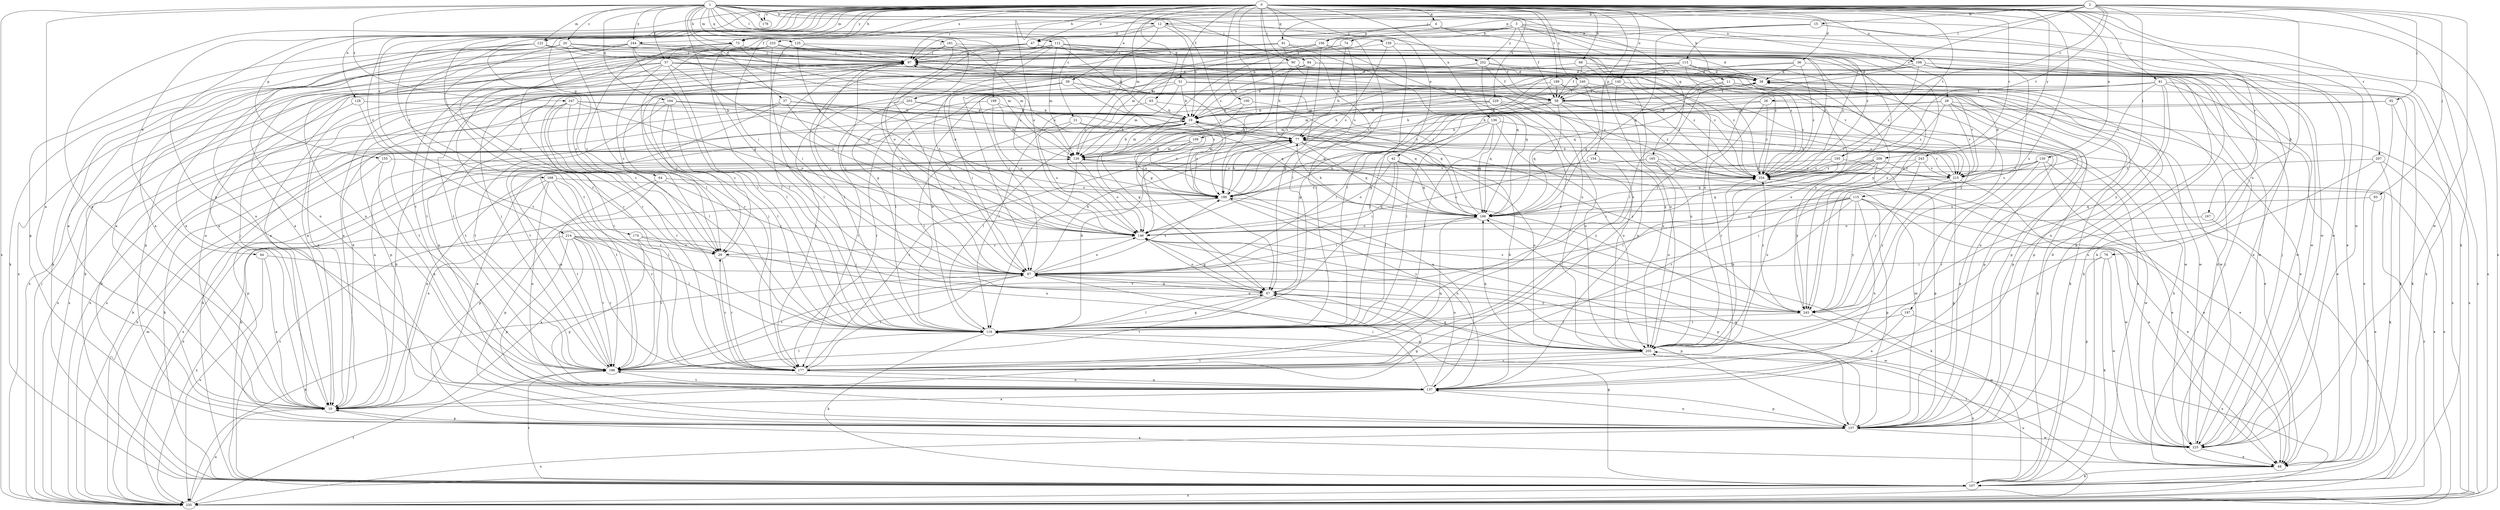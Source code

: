 strict digraph  {
0;
1;
2;
3;
4;
10;
11;
12;
15;
19;
20;
21;
26;
28;
29;
36;
37;
38;
39;
42;
44;
47;
48;
51;
57;
58;
63;
64;
67;
68;
73;
74;
76;
77;
81;
84;
87;
90;
91;
92;
93;
97;
100;
107;
109;
112;
113;
115;
116;
122;
125;
126;
128;
130;
136;
137;
145;
146;
154;
155;
156;
157;
159;
161;
164;
165;
166;
167;
168;
174;
177;
178;
186;
189;
193;
196;
197;
198;
199;
203;
205;
206;
207;
214;
215;
225;
229;
233;
235;
240;
243;
244;
245;
247;
252;
254;
0 -> 4  [label=a];
0 -> 10  [label=a];
0 -> 11  [label=b];
0 -> 36  [label=d];
0 -> 39  [label=e];
0 -> 42  [label=e];
0 -> 44  [label=e];
0 -> 47  [label=e];
0 -> 51  [label=f];
0 -> 63  [label=g];
0 -> 64  [label=g];
0 -> 67  [label=g];
0 -> 68  [label=h];
0 -> 73  [label=h];
0 -> 81  [label=i];
0 -> 84  [label=i];
0 -> 87  [label=i];
0 -> 100  [label=k];
0 -> 107  [label=k];
0 -> 109  [label=l];
0 -> 122  [label=m];
0 -> 128  [label=n];
0 -> 130  [label=n];
0 -> 136  [label=n];
0 -> 137  [label=n];
0 -> 145  [label=o];
0 -> 146  [label=o];
0 -> 154  [label=p];
0 -> 155  [label=p];
0 -> 159  [label=q];
0 -> 167  [label=r];
0 -> 168  [label=r];
0 -> 174  [label=r];
0 -> 177  [label=r];
0 -> 178  [label=s];
0 -> 189  [label=t];
0 -> 193  [label=t];
0 -> 197  [label=u];
0 -> 198  [label=u];
0 -> 206  [label=v];
0 -> 207  [label=v];
0 -> 214  [label=v];
0 -> 229  [label=x];
0 -> 233  [label=x];
0 -> 235  [label=x];
0 -> 240  [label=y];
0 -> 243  [label=y];
0 -> 244  [label=y];
1 -> 10  [label=a];
1 -> 12  [label=b];
1 -> 20  [label=c];
1 -> 21  [label=c];
1 -> 37  [label=d];
1 -> 57  [label=f];
1 -> 67  [label=g];
1 -> 73  [label=h];
1 -> 90  [label=j];
1 -> 112  [label=l];
1 -> 122  [label=m];
1 -> 125  [label=m];
1 -> 161  [label=q];
1 -> 164  [label=q];
1 -> 165  [label=q];
1 -> 178  [label=s];
1 -> 186  [label=s];
1 -> 198  [label=u];
1 -> 199  [label=u];
1 -> 203  [label=u];
1 -> 225  [label=w];
1 -> 235  [label=x];
1 -> 244  [label=y];
1 -> 247  [label=z];
1 -> 252  [label=z];
2 -> 12  [label=b];
2 -> 15  [label=b];
2 -> 26  [label=c];
2 -> 73  [label=h];
2 -> 91  [label=j];
2 -> 92  [label=j];
2 -> 93  [label=j];
2 -> 97  [label=j];
2 -> 113  [label=l];
2 -> 115  [label=l];
2 -> 126  [label=m];
2 -> 156  [label=p];
2 -> 177  [label=r];
2 -> 193  [label=t];
2 -> 205  [label=u];
2 -> 225  [label=w];
3 -> 19  [label=b];
3 -> 28  [label=c];
3 -> 57  [label=f];
3 -> 58  [label=f];
3 -> 74  [label=h];
3 -> 76  [label=h];
3 -> 196  [label=t];
3 -> 245  [label=y];
3 -> 252  [label=z];
3 -> 254  [label=z];
4 -> 97  [label=j];
4 -> 156  [label=p];
4 -> 205  [label=u];
4 -> 225  [label=w];
10 -> 19  [label=b];
10 -> 38  [label=d];
10 -> 67  [label=g];
10 -> 97  [label=j];
10 -> 157  [label=p];
11 -> 58  [label=f];
11 -> 107  [label=k];
11 -> 146  [label=o];
11 -> 157  [label=p];
11 -> 186  [label=s];
11 -> 254  [label=z];
12 -> 19  [label=b];
12 -> 47  [label=e];
12 -> 87  [label=i];
12 -> 107  [label=k];
12 -> 116  [label=l];
12 -> 146  [label=o];
15 -> 47  [label=e];
15 -> 48  [label=e];
15 -> 126  [label=m];
15 -> 166  [label=q];
15 -> 225  [label=w];
19 -> 77  [label=h];
19 -> 97  [label=j];
19 -> 116  [label=l];
19 -> 126  [label=m];
19 -> 186  [label=s];
19 -> 215  [label=v];
20 -> 10  [label=a];
20 -> 29  [label=c];
20 -> 48  [label=e];
20 -> 97  [label=j];
20 -> 107  [label=k];
20 -> 116  [label=l];
20 -> 126  [label=m];
20 -> 137  [label=n];
20 -> 205  [label=u];
21 -> 77  [label=h];
21 -> 116  [label=l];
21 -> 146  [label=o];
21 -> 245  [label=y];
26 -> 19  [label=b];
26 -> 116  [label=l];
26 -> 137  [label=n];
26 -> 177  [label=r];
26 -> 254  [label=z];
28 -> 19  [label=b];
28 -> 107  [label=k];
28 -> 126  [label=m];
28 -> 146  [label=o];
28 -> 157  [label=p];
28 -> 215  [label=v];
28 -> 235  [label=x];
28 -> 254  [label=z];
29 -> 87  [label=i];
29 -> 177  [label=r];
36 -> 19  [label=b];
36 -> 38  [label=d];
36 -> 58  [label=f];
36 -> 107  [label=k];
36 -> 254  [label=z];
37 -> 19  [label=b];
37 -> 146  [label=o];
37 -> 166  [label=q];
37 -> 196  [label=t];
37 -> 235  [label=x];
38 -> 58  [label=f];
38 -> 107  [label=k];
38 -> 225  [label=w];
39 -> 29  [label=c];
39 -> 58  [label=f];
39 -> 87  [label=i];
39 -> 157  [label=p];
39 -> 186  [label=s];
39 -> 254  [label=z];
42 -> 87  [label=i];
42 -> 116  [label=l];
42 -> 146  [label=o];
42 -> 157  [label=p];
42 -> 166  [label=q];
42 -> 254  [label=z];
44 -> 10  [label=a];
44 -> 87  [label=i];
44 -> 235  [label=x];
47 -> 38  [label=d];
47 -> 97  [label=j];
47 -> 196  [label=t];
47 -> 235  [label=x];
47 -> 254  [label=z];
48 -> 10  [label=a];
48 -> 97  [label=j];
48 -> 107  [label=k];
48 -> 116  [label=l];
51 -> 19  [label=b];
51 -> 58  [label=f];
51 -> 116  [label=l];
51 -> 126  [label=m];
51 -> 157  [label=p];
51 -> 177  [label=r];
51 -> 225  [label=w];
57 -> 29  [label=c];
57 -> 38  [label=d];
57 -> 116  [label=l];
57 -> 146  [label=o];
57 -> 157  [label=p];
57 -> 196  [label=t];
57 -> 225  [label=w];
57 -> 235  [label=x];
57 -> 254  [label=z];
58 -> 19  [label=b];
58 -> 48  [label=e];
58 -> 67  [label=g];
58 -> 77  [label=h];
58 -> 166  [label=q];
58 -> 205  [label=u];
58 -> 254  [label=z];
63 -> 10  [label=a];
63 -> 19  [label=b];
63 -> 166  [label=q];
64 -> 87  [label=i];
64 -> 157  [label=p];
64 -> 186  [label=s];
64 -> 196  [label=t];
67 -> 116  [label=l];
67 -> 146  [label=o];
67 -> 196  [label=t];
67 -> 245  [label=y];
68 -> 38  [label=d];
68 -> 87  [label=i];
68 -> 186  [label=s];
68 -> 205  [label=u];
73 -> 29  [label=c];
73 -> 97  [label=j];
73 -> 107  [label=k];
73 -> 116  [label=l];
73 -> 126  [label=m];
74 -> 10  [label=a];
74 -> 77  [label=h];
74 -> 97  [label=j];
74 -> 186  [label=s];
76 -> 87  [label=i];
76 -> 107  [label=k];
76 -> 157  [label=p];
76 -> 225  [label=w];
77 -> 126  [label=m];
77 -> 157  [label=p];
77 -> 166  [label=q];
77 -> 177  [label=r];
77 -> 196  [label=t];
77 -> 205  [label=u];
77 -> 215  [label=v];
81 -> 48  [label=e];
81 -> 58  [label=f];
81 -> 67  [label=g];
81 -> 107  [label=k];
81 -> 137  [label=n];
81 -> 196  [label=t];
81 -> 215  [label=v];
81 -> 245  [label=y];
84 -> 10  [label=a];
84 -> 19  [label=b];
84 -> 38  [label=d];
84 -> 157  [label=p];
84 -> 186  [label=s];
87 -> 67  [label=g];
87 -> 77  [label=h];
87 -> 97  [label=j];
87 -> 146  [label=o];
87 -> 157  [label=p];
87 -> 186  [label=s];
87 -> 196  [label=t];
87 -> 225  [label=w];
87 -> 235  [label=x];
90 -> 10  [label=a];
90 -> 38  [label=d];
90 -> 77  [label=h];
90 -> 87  [label=i];
90 -> 107  [label=k];
90 -> 215  [label=v];
90 -> 254  [label=z];
91 -> 10  [label=a];
91 -> 29  [label=c];
91 -> 97  [label=j];
91 -> 116  [label=l];
91 -> 166  [label=q];
91 -> 254  [label=z];
92 -> 19  [label=b];
92 -> 48  [label=e];
92 -> 77  [label=h];
92 -> 235  [label=x];
93 -> 48  [label=e];
93 -> 166  [label=q];
97 -> 38  [label=d];
97 -> 87  [label=i];
97 -> 116  [label=l];
97 -> 196  [label=t];
97 -> 254  [label=z];
100 -> 19  [label=b];
100 -> 67  [label=g];
100 -> 166  [label=q];
107 -> 19  [label=b];
107 -> 67  [label=g];
107 -> 186  [label=s];
107 -> 196  [label=t];
107 -> 205  [label=u];
107 -> 235  [label=x];
109 -> 107  [label=k];
109 -> 126  [label=m];
109 -> 137  [label=n];
109 -> 186  [label=s];
112 -> 19  [label=b];
112 -> 58  [label=f];
112 -> 87  [label=i];
112 -> 97  [label=j];
112 -> 126  [label=m];
112 -> 146  [label=o];
112 -> 196  [label=t];
112 -> 205  [label=u];
112 -> 254  [label=z];
113 -> 10  [label=a];
113 -> 38  [label=d];
113 -> 87  [label=i];
113 -> 116  [label=l];
113 -> 126  [label=m];
113 -> 205  [label=u];
113 -> 245  [label=y];
115 -> 48  [label=e];
115 -> 87  [label=i];
115 -> 116  [label=l];
115 -> 137  [label=n];
115 -> 146  [label=o];
115 -> 157  [label=p];
115 -> 166  [label=q];
115 -> 196  [label=t];
115 -> 225  [label=w];
115 -> 245  [label=y];
116 -> 38  [label=d];
116 -> 67  [label=g];
116 -> 77  [label=h];
116 -> 107  [label=k];
116 -> 205  [label=u];
122 -> 10  [label=a];
122 -> 29  [label=c];
122 -> 97  [label=j];
122 -> 146  [label=o];
122 -> 157  [label=p];
122 -> 245  [label=y];
125 -> 97  [label=j];
125 -> 116  [label=l];
125 -> 146  [label=o];
125 -> 254  [label=z];
126 -> 19  [label=b];
126 -> 116  [label=l];
126 -> 146  [label=o];
126 -> 245  [label=y];
126 -> 254  [label=z];
128 -> 19  [label=b];
128 -> 196  [label=t];
128 -> 235  [label=x];
130 -> 48  [label=e];
130 -> 177  [label=r];
130 -> 186  [label=s];
130 -> 215  [label=v];
130 -> 225  [label=w];
130 -> 254  [label=z];
136 -> 77  [label=h];
136 -> 87  [label=i];
136 -> 116  [label=l];
136 -> 166  [label=q];
136 -> 205  [label=u];
136 -> 215  [label=v];
137 -> 10  [label=a];
137 -> 19  [label=b];
137 -> 87  [label=i];
137 -> 146  [label=o];
137 -> 157  [label=p];
137 -> 196  [label=t];
145 -> 48  [label=e];
145 -> 58  [label=f];
145 -> 126  [label=m];
145 -> 137  [label=n];
145 -> 205  [label=u];
146 -> 29  [label=c];
146 -> 67  [label=g];
146 -> 157  [label=p];
146 -> 245  [label=y];
154 -> 146  [label=o];
154 -> 177  [label=r];
154 -> 215  [label=v];
155 -> 137  [label=n];
155 -> 157  [label=p];
155 -> 215  [label=v];
156 -> 67  [label=g];
156 -> 97  [label=j];
156 -> 126  [label=m];
156 -> 146  [label=o];
156 -> 177  [label=r];
156 -> 205  [label=u];
157 -> 38  [label=d];
157 -> 126  [label=m];
157 -> 137  [label=n];
157 -> 166  [label=q];
157 -> 225  [label=w];
157 -> 235  [label=x];
159 -> 97  [label=j];
159 -> 116  [label=l];
159 -> 186  [label=s];
159 -> 235  [label=x];
161 -> 97  [label=j];
161 -> 146  [label=o];
161 -> 177  [label=r];
161 -> 186  [label=s];
161 -> 254  [label=z];
164 -> 19  [label=b];
164 -> 29  [label=c];
164 -> 116  [label=l];
164 -> 166  [label=q];
164 -> 186  [label=s];
164 -> 196  [label=t];
164 -> 235  [label=x];
165 -> 107  [label=k];
165 -> 205  [label=u];
165 -> 215  [label=v];
165 -> 235  [label=x];
165 -> 254  [label=z];
166 -> 77  [label=h];
166 -> 87  [label=i];
166 -> 97  [label=j];
166 -> 107  [label=k];
166 -> 146  [label=o];
167 -> 146  [label=o];
167 -> 235  [label=x];
168 -> 10  [label=a];
168 -> 116  [label=l];
168 -> 137  [label=n];
168 -> 177  [label=r];
168 -> 186  [label=s];
168 -> 235  [label=x];
174 -> 29  [label=c];
174 -> 157  [label=p];
174 -> 196  [label=t];
174 -> 205  [label=u];
177 -> 29  [label=c];
177 -> 87  [label=i];
177 -> 97  [label=j];
177 -> 137  [label=n];
177 -> 166  [label=q];
186 -> 77  [label=h];
186 -> 137  [label=n];
186 -> 157  [label=p];
186 -> 166  [label=q];
189 -> 10  [label=a];
189 -> 58  [label=f];
189 -> 107  [label=k];
189 -> 116  [label=l];
189 -> 254  [label=z];
193 -> 10  [label=a];
193 -> 48  [label=e];
193 -> 177  [label=r];
193 -> 254  [label=z];
196 -> 97  [label=j];
196 -> 116  [label=l];
196 -> 126  [label=m];
196 -> 137  [label=n];
197 -> 116  [label=l];
197 -> 137  [label=n];
197 -> 235  [label=x];
198 -> 38  [label=d];
198 -> 67  [label=g];
198 -> 107  [label=k];
198 -> 166  [label=q];
198 -> 225  [label=w];
198 -> 235  [label=x];
198 -> 245  [label=y];
198 -> 254  [label=z];
199 -> 19  [label=b];
199 -> 126  [label=m];
199 -> 146  [label=o];
199 -> 177  [label=r];
203 -> 19  [label=b];
203 -> 77  [label=h];
203 -> 177  [label=r];
203 -> 235  [label=x];
205 -> 67  [label=g];
205 -> 166  [label=q];
205 -> 177  [label=r];
205 -> 196  [label=t];
205 -> 254  [label=z];
206 -> 48  [label=e];
206 -> 87  [label=i];
206 -> 116  [label=l];
206 -> 166  [label=q];
206 -> 235  [label=x];
206 -> 245  [label=y];
206 -> 254  [label=z];
207 -> 107  [label=k];
207 -> 205  [label=u];
207 -> 235  [label=x];
207 -> 254  [label=z];
214 -> 10  [label=a];
214 -> 29  [label=c];
214 -> 116  [label=l];
214 -> 157  [label=p];
214 -> 177  [label=r];
214 -> 196  [label=t];
214 -> 205  [label=u];
214 -> 235  [label=x];
215 -> 19  [label=b];
215 -> 38  [label=d];
215 -> 48  [label=e];
215 -> 157  [label=p];
215 -> 166  [label=q];
215 -> 245  [label=y];
225 -> 38  [label=d];
225 -> 48  [label=e];
225 -> 77  [label=h];
225 -> 97  [label=j];
229 -> 19  [label=b];
229 -> 48  [label=e];
229 -> 77  [label=h];
229 -> 116  [label=l];
229 -> 157  [label=p];
229 -> 205  [label=u];
233 -> 10  [label=a];
233 -> 87  [label=i];
233 -> 97  [label=j];
233 -> 137  [label=n];
233 -> 177  [label=r];
233 -> 186  [label=s];
233 -> 225  [label=w];
235 -> 10  [label=a];
235 -> 19  [label=b];
235 -> 77  [label=h];
235 -> 97  [label=j];
235 -> 126  [label=m];
235 -> 196  [label=t];
235 -> 205  [label=u];
235 -> 254  [label=z];
240 -> 19  [label=b];
240 -> 58  [label=f];
240 -> 166  [label=q];
240 -> 215  [label=v];
240 -> 225  [label=w];
243 -> 10  [label=a];
243 -> 205  [label=u];
243 -> 215  [label=v];
243 -> 245  [label=y];
244 -> 10  [label=a];
244 -> 97  [label=j];
244 -> 116  [label=l];
244 -> 137  [label=n];
244 -> 177  [label=r];
244 -> 186  [label=s];
244 -> 245  [label=y];
245 -> 116  [label=l];
245 -> 186  [label=s];
245 -> 225  [label=w];
245 -> 254  [label=z];
247 -> 19  [label=b];
247 -> 29  [label=c];
247 -> 116  [label=l];
247 -> 137  [label=n];
247 -> 146  [label=o];
247 -> 166  [label=q];
247 -> 177  [label=r];
247 -> 196  [label=t];
252 -> 10  [label=a];
252 -> 38  [label=d];
252 -> 58  [label=f];
252 -> 67  [label=g];
252 -> 116  [label=l];
252 -> 166  [label=q];
252 -> 245  [label=y];
254 -> 19  [label=b];
254 -> 186  [label=s];
}
